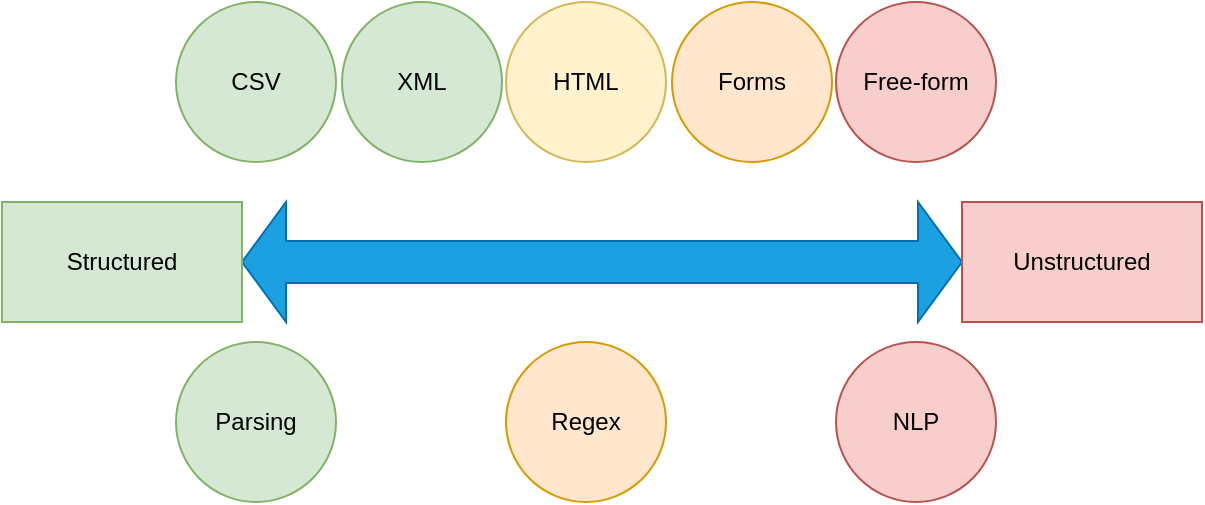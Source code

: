 <mxfile version="14.1.8" type="device"><diagram id="v5D26JpqsO1hPjzst4SF" name="Page-1"><mxGraphModel dx="1106" dy="1003" grid="1" gridSize="10" guides="1" tooltips="1" connect="1" arrows="1" fold="1" page="1" pageScale="1" pageWidth="850" pageHeight="1100" math="0" shadow="0"><root><mxCell id="0"/><mxCell id="1" parent="0"/><mxCell id="nQPITRQodG6bFck7oiBs-4" value="" style="html=1;shadow=0;dashed=0;align=center;verticalAlign=middle;shape=mxgraph.arrows2.twoWayArrow;dy=0.65;dx=22;fillColor=#1ba1e2;strokeColor=#006EAF;fontColor=#ffffff;" parent="1" vertex="1"><mxGeometry x="260" y="150" width="360" height="60" as="geometry"/></mxCell><mxCell id="nQPITRQodG6bFck7oiBs-5" value="Structured" style="rounded=0;whiteSpace=wrap;html=1;fillColor=#d5e8d4;strokeColor=#82b366;" parent="1" vertex="1"><mxGeometry x="140" y="150" width="120" height="60" as="geometry"/></mxCell><mxCell id="nQPITRQodG6bFck7oiBs-6" value="Unstructured" style="rounded=0;whiteSpace=wrap;html=1;fillColor=#f8cecc;strokeColor=#b85450;" parent="1" vertex="1"><mxGeometry x="620" y="150" width="120" height="60" as="geometry"/></mxCell><mxCell id="nQPITRQodG6bFck7oiBs-7" value="XML" style="ellipse;whiteSpace=wrap;html=1;aspect=fixed;fillColor=#d5e8d4;strokeColor=#82b366;" parent="1" vertex="1"><mxGeometry x="310" y="50" width="80" height="80" as="geometry"/></mxCell><mxCell id="nQPITRQodG6bFck7oiBs-8" value="CSV" style="ellipse;whiteSpace=wrap;html=1;aspect=fixed;fillColor=#d5e8d4;strokeColor=#82b366;" parent="1" vertex="1"><mxGeometry x="227" y="50" width="80" height="80" as="geometry"/></mxCell><mxCell id="nQPITRQodG6bFck7oiBs-9" value="Free-form" style="ellipse;whiteSpace=wrap;html=1;aspect=fixed;fillColor=#f8cecc;strokeColor=#b85450;" parent="1" vertex="1"><mxGeometry x="557" y="50" width="80" height="80" as="geometry"/></mxCell><mxCell id="nQPITRQodG6bFck7oiBs-10" value="HTML" style="ellipse;whiteSpace=wrap;html=1;aspect=fixed;fillColor=#fff2cc;strokeColor=#d6b656;" parent="1" vertex="1"><mxGeometry x="392" y="50" width="80" height="80" as="geometry"/></mxCell><mxCell id="nQPITRQodG6bFck7oiBs-11" value="Forms" style="ellipse;whiteSpace=wrap;html=1;aspect=fixed;fillColor=#ffe6cc;strokeColor=#d79b00;" parent="1" vertex="1"><mxGeometry x="475" y="50" width="80" height="80" as="geometry"/></mxCell><mxCell id="DszseqVOMWODLgoRLqq7-1" value="NLP" style="ellipse;whiteSpace=wrap;html=1;aspect=fixed;fillColor=#f8cecc;strokeColor=#b85450;" vertex="1" parent="1"><mxGeometry x="557" y="220" width="80" height="80" as="geometry"/></mxCell><mxCell id="DszseqVOMWODLgoRLqq7-2" value="Regex" style="ellipse;whiteSpace=wrap;html=1;aspect=fixed;fillColor=#ffe6cc;strokeColor=#d79b00;" vertex="1" parent="1"><mxGeometry x="392" y="220" width="80" height="80" as="geometry"/></mxCell><mxCell id="DszseqVOMWODLgoRLqq7-4" value="Parsing" style="ellipse;whiteSpace=wrap;html=1;aspect=fixed;fillColor=#d5e8d4;strokeColor=#82b366;" vertex="1" parent="1"><mxGeometry x="227" y="220" width="80" height="80" as="geometry"/></mxCell></root></mxGraphModel></diagram></mxfile>